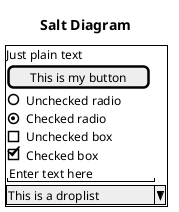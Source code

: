 @startsalt

!if %variable_exists("$THEME")
title Salt Diagram - $THEME theme
!else
title Salt Diagram 
!endif

{+
  Just plain text
  [This is my button]
  ()  Unchecked radio
  (X) Checked radio
  []  Unchecked box
  [X] Checked box
  "Enter text here   "
  ^This is a droplist^
}
@endsalt